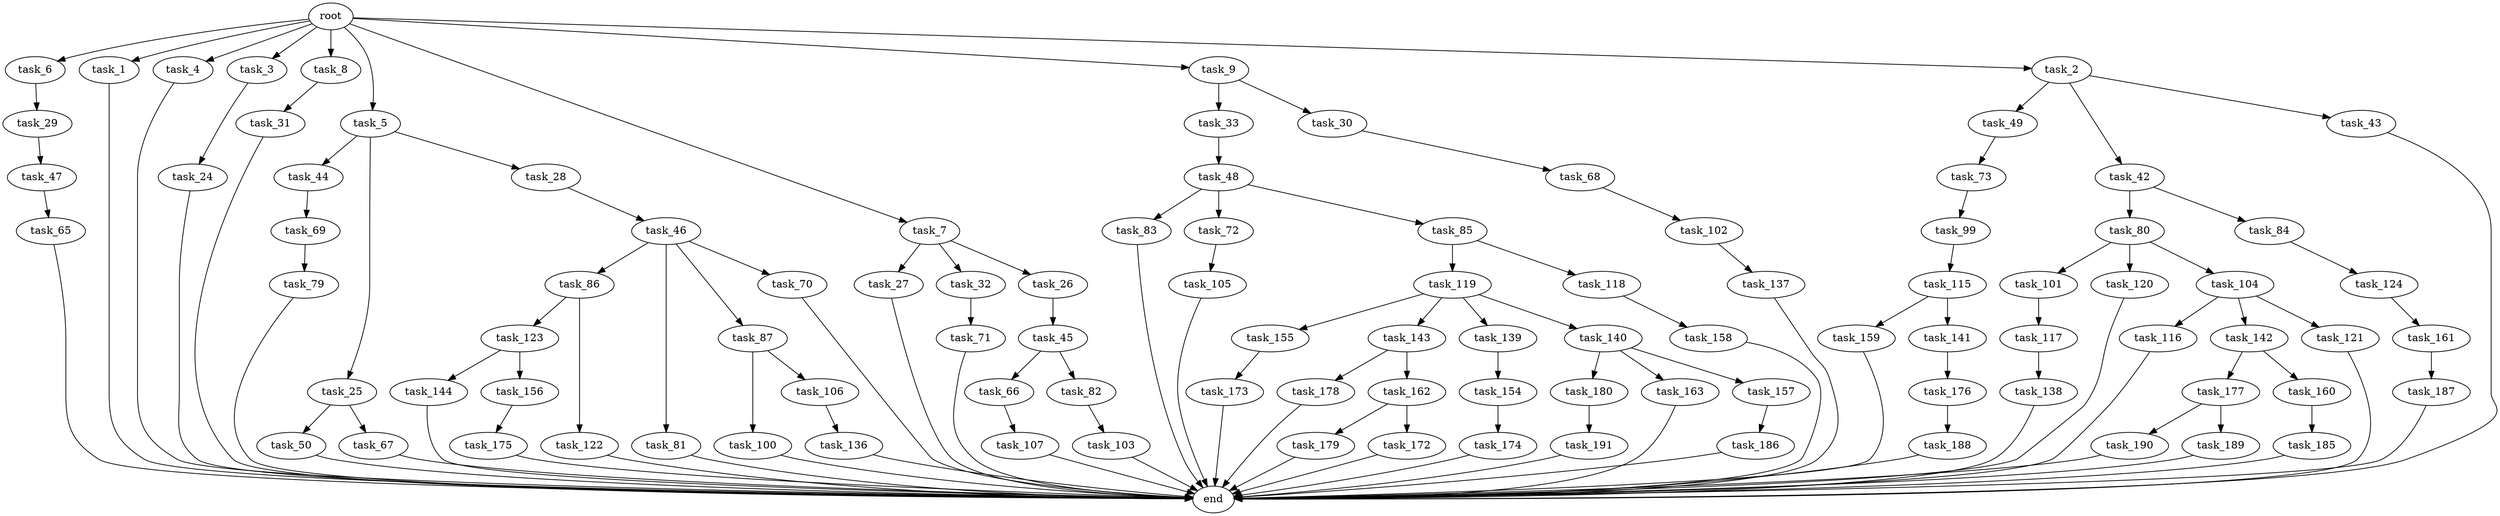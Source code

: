 digraph G {
  task_6 [size="1.024000"];
  task_154 [size="695784701.952000"];
  task_115 [size="695784701.952000"];
  task_136 [size="214748364.800000"];
  task_45 [size="77309411.328000"];
  task_187 [size="34359738.368000"];
  task_123 [size="309237645.312000"];
  task_80 [size="34359738.368000"];
  task_44 [size="214748364.800000"];
  task_66 [size="77309411.328000"];
  task_1 [size="1.024000"];
  task_82 [size="77309411.328000"];
  task_159 [size="137438953.472000"];
  task_68 [size="695784701.952000"];
  task_119 [size="420906795.008000"];
  task_190 [size="137438953.472000"];
  task_65 [size="309237645.312000"];
  task_83 [size="695784701.952000"];
  task_72 [size="695784701.952000"];
  root [size="0.000000"];
  task_178 [size="309237645.312000"];
  task_176 [size="695784701.952000"];
  task_179 [size="309237645.312000"];
  task_144 [size="137438953.472000"];
  task_4 [size="1.024000"];
  task_3 [size="1.024000"];
  task_86 [size="309237645.312000"];
  task_189 [size="137438953.472000"];
  task_84 [size="34359738.368000"];
  task_101 [size="420906795.008000"];
  task_8 [size="1.024000"];
  task_120 [size="420906795.008000"];
  task_27 [size="858993459.200000"];
  task_177 [size="137438953.472000"];
  task_116 [size="34359738.368000"];
  task_5 [size="1.024000"];
  task_107 [size="695784701.952000"];
  task_24 [size="695784701.952000"];
  task_49 [size="858993459.200000"];
  task_161 [size="549755813.888000"];
  task_32 [size="858993459.200000"];
  task_172 [size="309237645.312000"];
  task_100 [size="420906795.008000"];
  task_7 [size="1.024000"];
  task_188 [size="77309411.328000"];
  task_99 [size="549755813.888000"];
  task_25 [size="214748364.800000"];
  task_155 [size="34359738.368000"];
  task_31 [size="34359738.368000"];
  task_186 [size="858993459.200000"];
  task_28 [size="214748364.800000"];
  task_142 [size="34359738.368000"];
  task_9 [size="1.024000"];
  task_137 [size="77309411.328000"];
  task_180 [size="420906795.008000"];
  task_121 [size="34359738.368000"];
  task_175 [size="420906795.008000"];
  task_141 [size="137438953.472000"];
  task_162 [size="309237645.312000"];
  task_26 [size="858993459.200000"];
  task_143 [size="34359738.368000"];
  task_2 [size="1.024000"];
  task_73 [size="137438953.472000"];
  task_105 [size="137438953.472000"];
  task_118 [size="420906795.008000"];
  task_42 [size="858993459.200000"];
  task_81 [size="309237645.312000"];
  task_33 [size="309237645.312000"];
  task_79 [size="549755813.888000"];
  task_87 [size="309237645.312000"];
  task_50 [size="309237645.312000"];
  task_122 [size="309237645.312000"];
  task_43 [size="858993459.200000"];
  task_104 [size="420906795.008000"];
  task_158 [size="214748364.800000"];
  task_160 [size="137438953.472000"];
  task_174 [size="549755813.888000"];
  task_103 [size="77309411.328000"];
  task_70 [size="309237645.312000"];
  task_30 [size="309237645.312000"];
  task_156 [size="137438953.472000"];
  task_67 [size="309237645.312000"];
  task_48 [size="309237645.312000"];
  task_173 [size="420906795.008000"];
  task_106 [size="420906795.008000"];
  task_185 [size="858993459.200000"];
  task_191 [size="695784701.952000"];
  task_85 [size="695784701.952000"];
  task_163 [size="420906795.008000"];
  task_29 [size="858993459.200000"];
  task_102 [size="137438953.472000"];
  task_139 [size="34359738.368000"];
  task_117 [size="549755813.888000"];
  task_47 [size="549755813.888000"];
  task_69 [size="549755813.888000"];
  task_140 [size="34359738.368000"];
  end [size="0.000000"];
  task_71 [size="137438953.472000"];
  task_46 [size="214748364.800000"];
  task_124 [size="214748364.800000"];
  task_138 [size="309237645.312000"];
  task_157 [size="420906795.008000"];

  task_6 -> task_29 [size="838860800.000000"];
  task_154 -> task_174 [size="536870912.000000"];
  task_115 -> task_159 [size="134217728.000000"];
  task_115 -> task_141 [size="134217728.000000"];
  task_136 -> end [size="1.000000"];
  task_45 -> task_66 [size="75497472.000000"];
  task_45 -> task_82 [size="75497472.000000"];
  task_187 -> end [size="1.000000"];
  task_123 -> task_156 [size="134217728.000000"];
  task_123 -> task_144 [size="134217728.000000"];
  task_80 -> task_101 [size="411041792.000000"];
  task_80 -> task_104 [size="411041792.000000"];
  task_80 -> task_120 [size="411041792.000000"];
  task_44 -> task_69 [size="536870912.000000"];
  task_66 -> task_107 [size="679477248.000000"];
  task_1 -> end [size="1.000000"];
  task_82 -> task_103 [size="75497472.000000"];
  task_159 -> end [size="1.000000"];
  task_68 -> task_102 [size="134217728.000000"];
  task_119 -> task_143 [size="33554432.000000"];
  task_119 -> task_140 [size="33554432.000000"];
  task_119 -> task_155 [size="33554432.000000"];
  task_119 -> task_139 [size="33554432.000000"];
  task_190 -> end [size="1.000000"];
  task_65 -> end [size="1.000000"];
  task_83 -> end [size="1.000000"];
  task_72 -> task_105 [size="134217728.000000"];
  root -> task_2 [size="1.000000"];
  root -> task_6 [size="1.000000"];
  root -> task_7 [size="1.000000"];
  root -> task_4 [size="1.000000"];
  root -> task_3 [size="1.000000"];
  root -> task_5 [size="1.000000"];
  root -> task_1 [size="1.000000"];
  root -> task_8 [size="1.000000"];
  root -> task_9 [size="1.000000"];
  task_178 -> end [size="1.000000"];
  task_176 -> task_188 [size="75497472.000000"];
  task_179 -> end [size="1.000000"];
  task_144 -> end [size="1.000000"];
  task_4 -> end [size="1.000000"];
  task_3 -> task_24 [size="679477248.000000"];
  task_86 -> task_122 [size="301989888.000000"];
  task_86 -> task_123 [size="301989888.000000"];
  task_189 -> end [size="1.000000"];
  task_84 -> task_124 [size="209715200.000000"];
  task_101 -> task_117 [size="536870912.000000"];
  task_8 -> task_31 [size="33554432.000000"];
  task_120 -> end [size="1.000000"];
  task_27 -> end [size="1.000000"];
  task_177 -> task_190 [size="134217728.000000"];
  task_177 -> task_189 [size="134217728.000000"];
  task_116 -> end [size="1.000000"];
  task_5 -> task_25 [size="209715200.000000"];
  task_5 -> task_44 [size="209715200.000000"];
  task_5 -> task_28 [size="209715200.000000"];
  task_107 -> end [size="1.000000"];
  task_24 -> end [size="1.000000"];
  task_49 -> task_73 [size="134217728.000000"];
  task_161 -> task_187 [size="33554432.000000"];
  task_32 -> task_71 [size="134217728.000000"];
  task_172 -> end [size="1.000000"];
  task_100 -> end [size="1.000000"];
  task_7 -> task_27 [size="838860800.000000"];
  task_7 -> task_26 [size="838860800.000000"];
  task_7 -> task_32 [size="838860800.000000"];
  task_188 -> end [size="1.000000"];
  task_99 -> task_115 [size="679477248.000000"];
  task_25 -> task_67 [size="301989888.000000"];
  task_25 -> task_50 [size="301989888.000000"];
  task_155 -> task_173 [size="411041792.000000"];
  task_31 -> end [size="1.000000"];
  task_186 -> end [size="1.000000"];
  task_28 -> task_46 [size="209715200.000000"];
  task_142 -> task_177 [size="134217728.000000"];
  task_142 -> task_160 [size="134217728.000000"];
  task_9 -> task_33 [size="301989888.000000"];
  task_9 -> task_30 [size="301989888.000000"];
  task_137 -> end [size="1.000000"];
  task_180 -> task_191 [size="679477248.000000"];
  task_121 -> end [size="1.000000"];
  task_175 -> end [size="1.000000"];
  task_141 -> task_176 [size="679477248.000000"];
  task_162 -> task_172 [size="301989888.000000"];
  task_162 -> task_179 [size="301989888.000000"];
  task_26 -> task_45 [size="75497472.000000"];
  task_143 -> task_178 [size="301989888.000000"];
  task_143 -> task_162 [size="301989888.000000"];
  task_2 -> task_42 [size="838860800.000000"];
  task_2 -> task_43 [size="838860800.000000"];
  task_2 -> task_49 [size="838860800.000000"];
  task_73 -> task_99 [size="536870912.000000"];
  task_105 -> end [size="1.000000"];
  task_118 -> task_158 [size="209715200.000000"];
  task_42 -> task_80 [size="33554432.000000"];
  task_42 -> task_84 [size="33554432.000000"];
  task_81 -> end [size="1.000000"];
  task_33 -> task_48 [size="301989888.000000"];
  task_79 -> end [size="1.000000"];
  task_87 -> task_100 [size="411041792.000000"];
  task_87 -> task_106 [size="411041792.000000"];
  task_50 -> end [size="1.000000"];
  task_122 -> end [size="1.000000"];
  task_43 -> end [size="1.000000"];
  task_104 -> task_142 [size="33554432.000000"];
  task_104 -> task_121 [size="33554432.000000"];
  task_104 -> task_116 [size="33554432.000000"];
  task_158 -> end [size="1.000000"];
  task_160 -> task_185 [size="838860800.000000"];
  task_174 -> end [size="1.000000"];
  task_103 -> end [size="1.000000"];
  task_70 -> end [size="1.000000"];
  task_30 -> task_68 [size="679477248.000000"];
  task_156 -> task_175 [size="411041792.000000"];
  task_67 -> end [size="1.000000"];
  task_48 -> task_85 [size="679477248.000000"];
  task_48 -> task_83 [size="679477248.000000"];
  task_48 -> task_72 [size="679477248.000000"];
  task_173 -> end [size="1.000000"];
  task_106 -> task_136 [size="209715200.000000"];
  task_185 -> end [size="1.000000"];
  task_191 -> end [size="1.000000"];
  task_85 -> task_118 [size="411041792.000000"];
  task_85 -> task_119 [size="411041792.000000"];
  task_163 -> end [size="1.000000"];
  task_29 -> task_47 [size="536870912.000000"];
  task_102 -> task_137 [size="75497472.000000"];
  task_139 -> task_154 [size="679477248.000000"];
  task_117 -> task_138 [size="301989888.000000"];
  task_47 -> task_65 [size="301989888.000000"];
  task_69 -> task_79 [size="536870912.000000"];
  task_140 -> task_180 [size="411041792.000000"];
  task_140 -> task_163 [size="411041792.000000"];
  task_140 -> task_157 [size="411041792.000000"];
  task_71 -> end [size="1.000000"];
  task_46 -> task_87 [size="301989888.000000"];
  task_46 -> task_86 [size="301989888.000000"];
  task_46 -> task_81 [size="301989888.000000"];
  task_46 -> task_70 [size="301989888.000000"];
  task_124 -> task_161 [size="536870912.000000"];
  task_138 -> end [size="1.000000"];
  task_157 -> task_186 [size="838860800.000000"];
}
